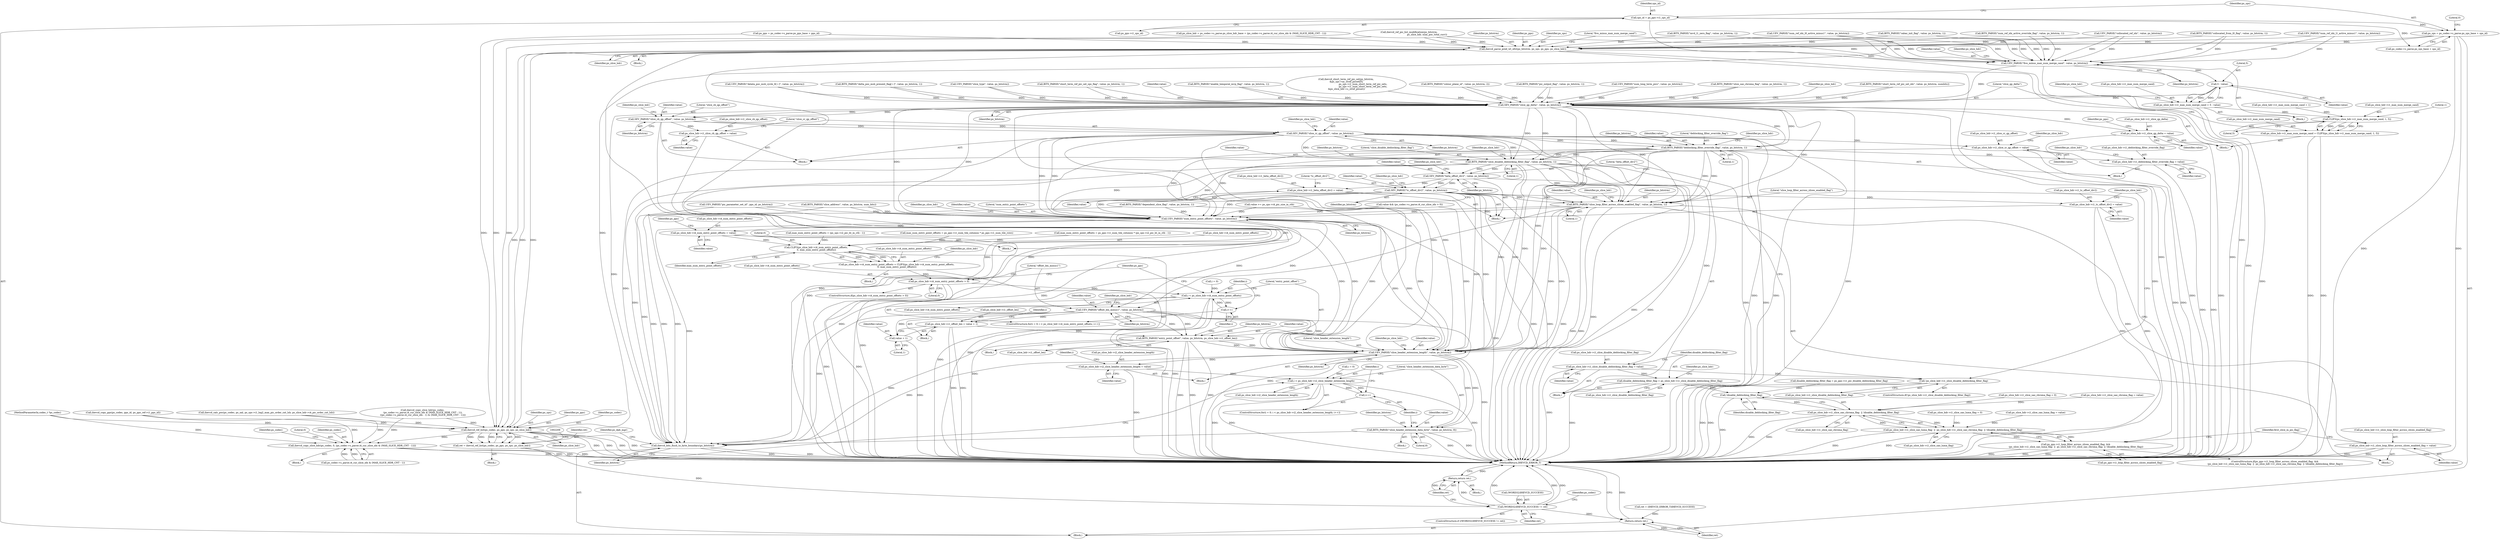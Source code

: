digraph "0_Android_913d9e8d93d6b81bb8eac3fc2c1426651f5b259d@integer" {
"1000275" [label="(Call,ps_sps = ps_codec->s_parse.ps_sps_base + sps_id)"];
"1000270" [label="(Call,sps_id = ps_pps->i1_sps_id)"];
"1001429" [label="(Call,ihevcd_parse_pred_wt_ofst(ps_bitstrm, ps_sps, ps_pps, ps_slice_hdr))"];
"1001434" [label="(Call,UEV_PARSE(\"five_minus_max_num_merge_cand\", value, ps_bitstrm))"];
"1001442" [label="(Call,5 - value)"];
"1001438" [label="(Call,ps_slice_hdr->i1_max_num_merge_cand = 5 - value)"];
"1001449" [label="(Call,CLIP3(ps_slice_hdr->i1_max_num_merge_cand, 1, 5))"];
"1001445" [label="(Call,ps_slice_hdr->i1_max_num_merge_cand = CLIP3(ps_slice_hdr->i1_max_num_merge_cand, 1, 5))"];
"1001455" [label="(Call,SEV_PARSE(\"slice_qp_delta\", value, ps_bitstrm))"];
"1001459" [label="(Call,ps_slice_hdr->i1_slice_qp_delta = value)"];
"1001469" [label="(Call,SEV_PARSE(\"slice_cb_qp_offset\", value, ps_bitstrm))"];
"1001473" [label="(Call,ps_slice_hdr->i1_slice_cb_qp_offset = value)"];
"1001478" [label="(Call,SEV_PARSE(\"slice_cr_qp_offset\", value, ps_bitstrm))"];
"1001482" [label="(Call,ps_slice_hdr->i1_slice_cr_qp_offset = value)"];
"1001528" [label="(Call,BITS_PARSE(\"deblocking_filter_override_flag\", value, ps_bitstrm, 1))"];
"1001533" [label="(Call,ps_slice_hdr->i1_deblocking_filter_override_flag = value)"];
"1001543" [label="(Call,BITS_PARSE(\"slice_disable_deblocking_filter_flag\", value, ps_bitstrm, 1))"];
"1001548" [label="(Call,ps_slice_hdr->i1_slice_disable_deblocking_filter_flag = value)"];
"1001553" [label="(Call,disable_deblocking_filter_flag = ps_slice_hdr->i1_slice_disable_deblocking_filter_flag)"];
"1001602" [label="(Call,!disable_deblocking_filter_flag)"];
"1001598" [label="(Call,ps_slice_hdr->i1_slice_sao_chroma_flag  || !disable_deblocking_filter_flag)"];
"1001594" [label="(Call,ps_slice_hdr->i1_slice_sao_luma_flag  ||  ps_slice_hdr->i1_slice_sao_chroma_flag  || !disable_deblocking_filter_flag)"];
"1001590" [label="(Call,ps_pps->i1_loop_filter_across_slices_enabled_flag  &&\n (ps_slice_hdr->i1_slice_sao_luma_flag  ||  ps_slice_hdr->i1_slice_sao_chroma_flag  || !disable_deblocking_filter_flag))"];
"1001559" [label="(Call,!ps_slice_hdr->i1_slice_disable_deblocking_filter_flag)"];
"1001564" [label="(Call,SEV_PARSE(\"beta_offset_div2\", value, ps_bitstrm))"];
"1001568" [label="(Call,ps_slice_hdr->i1_beta_offset_div2 = value)"];
"1001573" [label="(Call,SEV_PARSE(\"tc_offset_div2\", value, ps_bitstrm))"];
"1001577" [label="(Call,ps_slice_hdr->i1_tc_offset_div2 = value)"];
"1001605" [label="(Call,BITS_PARSE(\"slice_loop_filter_across_slices_enabled_flag\", value, ps_bitstrm, 1))"];
"1001610" [label="(Call,ps_slice_hdr->i1_slice_loop_filter_across_slices_enabled_flag = value)"];
"1001884" [label="(Call,UEV_PARSE(\"num_entry_point_offsets\", value, ps_bitstrm))"];
"1001888" [label="(Call,ps_slice_hdr->i4_num_entry_point_offsets = value)"];
"1001943" [label="(Call,CLIP3(ps_slice_hdr->i4_num_entry_point_offsets,\n 0, max_num_entry_point_offsets))"];
"1001939" [label="(Call,ps_slice_hdr->i4_num_entry_point_offsets = CLIP3(ps_slice_hdr->i4_num_entry_point_offsets,\n 0, max_num_entry_point_offsets))"];
"1001950" [label="(Call,ps_slice_hdr->i4_num_entry_point_offsets > 0)"];
"1001971" [label="(Call,i < ps_slice_hdr->i4_num_entry_point_offsets)"];
"1001976" [label="(Call,i++)"];
"1001956" [label="(Call,UEV_PARSE(\"offset_len_minus1\", value, ps_bitstrm))"];
"1001960" [label="(Call,ps_slice_hdr->i1_offset_len = value + 1)"];
"1001979" [label="(Call,BITS_PARSE(\"entry_point_offset\", value, ps_bitstrm, ps_slice_hdr->i1_offset_len))"];
"1001991" [label="(Call,UEV_PARSE(\"slice_header_extension_length\", value, ps_bitstrm))"];
"1001995" [label="(Call,ps_slice_hdr->i2_slice_header_extension_length = value)"];
"1002004" [label="(Call,i < ps_slice_hdr->i2_slice_header_extension_length)"];
"1002009" [label="(Call,i++)"];
"1002012" [label="(Call,BITS_PARSE(\"slice_header_extension_data_byte\", value, ps_bitstrm, 8))"];
"1002017" [label="(Call,ihevcd_bits_flush_to_byte_boundary(ps_bitstrm))"];
"1001964" [label="(Call,value + 1)"];
"1002201" [label="(Call,ihevcd_ref_list(ps_codec, ps_pps, ps_sps, ps_slice_hdr))"];
"1002199" [label="(Call,ret = ihevcd_ref_list(ps_codec, ps_pps, ps_sps, ps_slice_hdr))"];
"1002207" [label="(Call,(WORD32)IHEVCD_SUCCESS != ret)"];
"1002213" [label="(Return,return ret;)"];
"1002618" [label="(Return,return ret;)"];
"1002518" [label="(Call,ihevcd_copy_slice_hdr(ps_codec, 0, (ps_codec->s_parse.i4_cur_slice_idx & (MAX_SLICE_HDR_CNT - 1))))"];
"1001429" [label="(Call,ihevcd_parse_pred_wt_ofst(ps_bitstrm, ps_sps, ps_pps, ps_slice_hdr))"];
"1001471" [label="(Identifier,value)"];
"1001962" [label="(Identifier,ps_slice_hdr)"];
"1001982" [label="(Identifier,ps_bitstrm)"];
"1002213" [label="(Return,return ret;)"];
"1001323" [label="(Call,BITS_PARSE(\"cabac_init_flag\", value, ps_bitstrm, 1))"];
"1002620" [label="(MethodReturn,IHEVCD_ERROR_T)"];
"1001449" [label="(Call,CLIP3(ps_slice_hdr->i1_max_num_merge_cand, 1, 5))"];
"1002010" [label="(Identifier,i)"];
"1001604" [label="(Block,)"];
"1001565" [label="(Literal,\"beta_offset_div2\")"];
"1001455" [label="(Call,SEV_PARSE(\"slice_qp_delta\", value, ps_bitstrm))"];
"1001584" [label="(Identifier,ps_slice_hdr)"];
"1001564" [label="(Call,SEV_PARSE(\"beta_offset_div2\", value, ps_bitstrm))"];
"1001598" [label="(Call,ps_slice_hdr->i1_slice_sao_chroma_flag  || !disable_deblocking_filter_flag)"];
"1001948" [label="(Identifier,max_num_entry_point_offsets)"];
"1001966" [label="(Literal,1)"];
"1001484" [label="(Identifier,ps_slice_hdr)"];
"1002014" [label="(Identifier,value)"];
"1001185" [label="(Call,UEV_PARSE(\"num_ref_idx_l0_active_minus1\", value, ps_bitstrm))"];
"1002520" [label="(Literal,0)"];
"1000288" [label="(Literal,0)"];
"1001961" [label="(Call,ps_slice_hdr->i1_offset_len)"];
"1001558" [label="(ControlStructure,if(!ps_slice_hdr->i1_slice_disable_deblocking_filter_flag))"];
"1001969" [label="(Identifier,i)"];
"1002618" [label="(Return,return ret;)"];
"1001978" [label="(Block,)"];
"1002518" [label="(Call,ihevcd_copy_slice_hdr(ps_codec, 0, (ps_codec->s_parse.i4_cur_slice_idx & (MAX_SLICE_HDR_CNT - 1))))"];
"1001960" [label="(Call,ps_slice_hdr->i1_offset_len = value + 1)"];
"1001892" [label="(Identifier,value)"];
"1001576" [label="(Identifier,ps_bitstrm)"];
"1001550" [label="(Identifier,ps_slice_hdr)"];
"1001886" [label="(Identifier,value)"];
"1000555" [label="(Block,)"];
"1001944" [label="(Call,ps_slice_hdr->i4_num_entry_point_offsets)"];
"1001432" [label="(Identifier,ps_pps)"];
"1001170" [label="(Call,BITS_PARSE(\"num_ref_idx_active_override_flag\", value, ps_bitstrm, 1))"];
"1001603" [label="(Identifier,disable_deblocking_filter_flag)"];
"1001964" [label="(Call,value + 1)"];
"1001534" [label="(Call,ps_slice_hdr->i1_deblocking_filter_override_flag)"];
"1002509" [label="(Block,)"];
"1001972" [label="(Identifier,i)"];
"1001883" [label="(Block,)"];
"1002519" [label="(Identifier,ps_codec)"];
"1002009" [label="(Call,i++)"];
"1001082" [label="(Call,BITS_PARSE(\"enable_temporal_mvp_flag\", value, ps_bitstrm, 1))"];
"1001955" [label="(Block,)"];
"1001568" [label="(Call,ps_slice_hdr->i1_beta_offset_div2 = value)"];
"1001097" [label="(Call,ps_slice_hdr->i1_slice_sao_chroma_flag = 0)"];
"1001437" [label="(Identifier,ps_bitstrm)"];
"1001573" [label="(Call,SEV_PARSE(\"tc_offset_div2\", value, ps_bitstrm))"];
"1001276" [label="(Call,ihevcd_ref_pic_list_modification(ps_bitstrm,\n                                                 ps_slice_hdr, num_poc_total_curr))"];
"1001443" [label="(Literal,5)"];
"1001169" [label="(Block,)"];
"1001602" [label="(Call,!disable_deblocking_filter_flag)"];
"1000271" [label="(Identifier,sps_id)"];
"1000134" [label="(Call,ret = (IHEVCD_ERROR_T)IHEVCD_SUCCESS)"];
"1001559" [label="(Call,!ps_slice_hdr->i1_slice_disable_deblocking_filter_flag)"];
"1001995" [label="(Call,ps_slice_hdr->i2_slice_header_extension_length = value)"];
"1002207" [label="(Call,(WORD32)IHEVCD_SUCCESS != ret)"];
"1001456" [label="(Literal,\"slice_qp_delta\")"];
"1001552" [label="(Identifier,value)"];
"1001555" [label="(Call,ps_slice_hdr->i1_slice_disable_deblocking_filter_flag)"];
"1001560" [label="(Call,ps_slice_hdr->i1_slice_disable_deblocking_filter_flag)"];
"1001545" [label="(Identifier,value)"];
"1001958" [label="(Identifier,value)"];
"1001470" [label="(Literal,\"slice_cb_qp_offset\")"];
"1001387" [label="(Call,UEV_PARSE(\"collocated_ref_idx\", value, ps_bitstrm))"];
"1001355" [label="(Call,BITS_PARSE(\"collocated_from_l0_flag\", value, ps_bitstrm, 1))"];
"1001528" [label="(Call,BITS_PARSE(\"deblocking_filter_override_flag\", value, ps_bitstrm, 1))"];
"1001473" [label="(Call,ps_slice_hdr->i1_slice_cb_qp_offset = value)"];
"1000277" [label="(Call,ps_codec->s_parse.ps_sps_base + sps_id)"];
"1001581" [label="(Identifier,value)"];
"1001466" [label="(Identifier,ps_pps)"];
"1001947" [label="(Literal,0)"];
"1002205" [label="(Identifier,ps_slice_hdr)"];
"1002011" [label="(Block,)"];
"1001540" [label="(Identifier,ps_slice_hdr)"];
"1002203" [label="(Identifier,ps_pps)"];
"1002016" [label="(Literal,8)"];
"1001527" [label="(Block,)"];
"1001442" [label="(Call,5 - value)"];
"1001594" [label="(Call,ps_slice_hdr->i1_slice_sao_luma_flag  ||  ps_slice_hdr->i1_slice_sao_chroma_flag  || !disable_deblocking_filter_flag)"];
"1002013" [label="(Literal,\"slice_header_extension_data_byte\")"];
"1001533" [label="(Call,ps_slice_hdr->i1_deblocking_filter_override_flag = value)"];
"1002217" [label="(Identifier,ps_codec)"];
"1001959" [label="(Identifier,ps_bitstrm)"];
"1001572" [label="(Identifier,value)"];
"1001981" [label="(Identifier,value)"];
"1002018" [label="(Identifier,ps_bitstrm)"];
"1001446" [label="(Call,ps_slice_hdr->i1_max_num_merge_cand)"];
"1001434" [label="(Call,UEV_PARSE(\"five_minus_max_num_merge_cand\", value, ps_bitstrm))"];
"1001454" [label="(Literal,5)"];
"1001543" [label="(Call,BITS_PARSE(\"slice_disable_deblocking_filter_flag\", value, ps_bitstrm, 1))"];
"1000275" [label="(Call,ps_sps = ps_codec->s_parse.ps_sps_base + sps_id)"];
"1001957" [label="(Literal,\"offset_len_minus1\")"];
"1001967" [label="(ControlStructure,for(i = 0; i < ps_slice_hdr->i4_num_entry_point_offsets; i++))"];
"1001606" [label="(Literal,\"slice_loop_filter_across_slices_enabled_flag\")"];
"1001994" [label="(Identifier,ps_bitstrm)"];
"1002022" [label="(Identifier,ps_dpb_mgr)"];
"1002214" [label="(Identifier,ret)"];
"1001566" [label="(Identifier,value)"];
"1001608" [label="(Identifier,ps_bitstrm)"];
"1001472" [label="(Identifier,ps_bitstrm)"];
"1001458" [label="(Identifier,ps_bitstrm)"];
"1001433" [label="(Identifier,ps_slice_hdr)"];
"1001203" [label="(Call,UEV_PARSE(\"num_ref_idx_l1_active_minus1\", value, ps_bitstrm))"];
"1001553" [label="(Call,disable_deblocking_filter_flag = ps_slice_hdr->i1_slice_disable_deblocking_filter_flag)"];
"1001949" [label="(ControlStructure,if(ps_slice_hdr->i4_num_entry_point_offsets > 0))"];
"1001478" [label="(Call,SEV_PARSE(\"slice_cr_qp_offset\", value, ps_bitstrm))"];
"1002002" [label="(Identifier,i)"];
"1001463" [label="(Identifier,value)"];
"1002199" [label="(Call,ret = ihevcd_ref_list(ps_codec, ps_pps, ps_sps, ps_slice_hdr))"];
"1001609" [label="(Literal,1)"];
"1001430" [label="(Identifier,ps_bitstrm)"];
"1000998" [label="(Call,UEV_PARSE(\"delata_poc_msb_cycle_lt[ i ]\", value, ps_bitstrm))"];
"1002005" [label="(Identifier,i)"];
"1002521" [label="(Call,ps_codec->s_parse.i4_cur_slice_idx & (MAX_SLICE_HDR_CNT - 1))"];
"1000222" [label="(Call,ps_pps = ps_codec->s_parse.ps_pps_base + pps_id)"];
"1001983" [label="(Call,ps_slice_hdr->i1_offset_len)"];
"1001447" [label="(Identifier,ps_slice_hdr)"];
"1002001" [label="(Call,i = 0)"];
"1002212" [label="(Block,)"];
"1001885" [label="(Literal,\"num_entry_point_offsets\")"];
"1001932" [label="(Call,max_num_entry_point_offsets = (ps_sps->i2_pic_ht_in_ctb - 1))"];
"1001303" [label="(Call,BITS_PARSE(\"mvd_l1_zero_flag\", value, ps_bitstrm, 1))"];
"1001980" [label="(Literal,\"entry_point_offset\")"];
"1001992" [label="(Literal,\"slice_header_extension_length\")"];
"1001887" [label="(Identifier,ps_bitstrm)"];
"1001546" [label="(Identifier,ps_bitstrm)"];
"1000972" [label="(Call,BITS_PARSE(\"delta_poc_msb_present_flag[ i ]\", value, ps_bitstrm, 1))"];
"1001574" [label="(Literal,\"tc_offset_div2\")"];
"1001614" [label="(Identifier,value)"];
"1001431" [label="(Identifier,ps_sps)"];
"1000593" [label="(Call,UEV_PARSE(\"slice_type\", value, ps_bitstrm))"];
"1001483" [label="(Call,ps_slice_hdr->i1_slice_cr_qp_offset)"];
"1002017" [label="(Call,ihevcd_bits_flush_to_byte_boundary(ps_bitstrm))"];
"1001489" [label="(Identifier,ps_slice_hdr)"];
"1001529" [label="(Literal,\"deblocking_filter_override_flag\")"];
"1001567" [label="(Identifier,ps_bitstrm)"];
"1001482" [label="(Call,ps_slice_hdr->i1_slice_cr_qp_offset = value)"];
"1001976" [label="(Call,i++)"];
"1000132" [label="(Block,)"];
"1001127" [label="(Call,ps_slice_hdr->i1_max_num_merge_cand = 1)"];
"1001996" [label="(Call,ps_slice_hdr->i2_slice_header_extension_length)"];
"1001479" [label="(Literal,\"slice_cr_qp_offset\")"];
"1002202" [label="(Identifier,ps_codec)"];
"1000695" [label="(Call,BITS_PARSE(\"short_term_ref_pic_set_sps_flag\", value, ps_bitstrm, 1))"];
"1001548" [label="(Call,ps_slice_hdr->i1_slice_disable_deblocking_filter_flag = value)"];
"1001575" [label="(Identifier,value)"];
"1002208" [label="(Call,(WORD32)IHEVCD_SUCCESS)"];
"1001940" [label="(Call,ps_slice_hdr->i4_num_entry_point_offsets)"];
"1001513" [label="(Call,disable_deblocking_filter_flag = ps_pps->i1_pic_disable_deblocking_filter_flag)"];
"1000130" [label="(MethodParameterIn,codec_t *ps_codec)"];
"1000529" [label="(Call,BITS_PARSE(\"slice_address\", value, ps_bitstrm, num_bits))"];
"1001481" [label="(Identifier,ps_bitstrm)"];
"1001977" [label="(Identifier,i)"];
"1002000" [label="(ControlStructure,for(i = 0; i < ps_slice_hdr->i2_slice_header_extension_length; i++))"];
"1000439" [label="(Call,ihevcd_copy_slice_hdr(ps_codec,\n (ps_codec->s_parse.i4_cur_slice_idx & (MAX_SLICE_HDR_CNT - 1)),\n ((ps_codec->s_parse.i4_cur_slice_idx - 1) & (MAX_SLICE_HDR_CNT - 1))))"];
"1001457" [label="(Identifier,value)"];
"1001951" [label="(Call,ps_slice_hdr->i4_num_entry_point_offsets)"];
"1002004" [label="(Call,i < ps_slice_hdr->i2_slice_header_extension_length)"];
"1001549" [label="(Call,ps_slice_hdr->i1_slice_disable_deblocking_filter_flag)"];
"1001477" [label="(Identifier,value)"];
"1001988" [label="(Identifier,ps_pps)"];
"1000264" [label="(Call,ihevcd_copy_pps(ps_codec, pps_id, ps_pps_ref->i1_pps_id))"];
"1001535" [label="(Identifier,ps_slice_hdr)"];
"1000270" [label="(Call,sps_id = ps_pps->i1_sps_id)"];
"1001460" [label="(Call,ps_slice_hdr->i1_slice_qp_delta)"];
"1001898" [label="(Identifier,ps_pps)"];
"1000276" [label="(Identifier,ps_sps)"];
"1002200" [label="(Identifier,ret)"];
"1001954" [label="(Literal,0)"];
"1001439" [label="(Call,ps_slice_hdr->i1_max_num_merge_cand)"];
"1001092" [label="(Call,ps_slice_hdr->i1_slice_sao_luma_flag = 0)"];
"1001450" [label="(Call,ps_slice_hdr->i1_max_num_merge_cand)"];
"1001438" [label="(Call,ps_slice_hdr->i1_max_num_merge_cand = 5 - value)"];
"1000272" [label="(Call,ps_pps->i1_sps_id)"];
"1000779" [label="(Call,ihevcd_short_term_ref_pic_set(ps_bitstrm,\n &ps_sps->as_stref_picset[0],\n                                              ps_sps->i1_num_short_term_ref_pic_sets,\n                                              ps_sps->i1_num_short_term_ref_pic_sets,\n &ps_slice_hdr->s_stref_picset))"];
"1001893" [label="(Block,)"];
"1001997" [label="(Identifier,ps_slice_hdr)"];
"1001531" [label="(Identifier,ps_bitstrm)"];
"1001532" [label="(Literal,1)"];
"1001542" [label="(Block,)"];
"1001459" [label="(Call,ps_slice_hdr->i1_slice_qp_delta = value)"];
"1001537" [label="(Identifier,value)"];
"1002006" [label="(Call,ps_slice_hdr->i2_slice_header_extension_length)"];
"1001605" [label="(Call,BITS_PARSE(\"slice_loop_filter_across_slices_enabled_flag\", value, ps_bitstrm, 1))"];
"1001453" [label="(Literal,1)"];
"1000210" [label="(Call,UEV_PARSE(\"pic_parameter_set_id\", pps_id, ps_bitstrm))"];
"1001436" [label="(Identifier,value)"];
"1001659" [label="(Call,ihevcd_calc_poc(ps_codec, ps_nal, ps_sps->i1_log2_max_pic_order_cnt_lsb, ps_slice_hdr->i4_pic_order_cnt_lsb))"];
"1001428" [label="(Block,)"];
"1000660" [label="(Call,BITS_PARSE(\"colour_plane_id\", value, ps_bitstrm, 2))"];
"1001530" [label="(Identifier,value)"];
"1001993" [label="(Identifier,value)"];
"1001469" [label="(Call,SEV_PARSE(\"slice_cb_qp_offset\", value, ps_bitstrm))"];
"1002532" [label="(Identifier,ps_codec)"];
"1001480" [label="(Identifier,value)"];
"1001618" [label="(Identifier,first_slice_in_pic_flag)"];
"1000423" [label="(Call,BITS_PARSE(\"dependent_slice_flag\", value, ps_bitstrm, 1))"];
"1001474" [label="(Call,ps_slice_hdr->i1_slice_cb_qp_offset)"];
"1001570" [label="(Identifier,ps_slice_hdr)"];
"1000429" [label="(Call,value && (ps_codec->s_parse.i4_cur_slice_idx > 0))"];
"1001999" [label="(Identifier,value)"];
"1001991" [label="(Call,UEV_PARSE(\"slice_header_extension_length\", value, ps_bitstrm))"];
"1001468" [label="(Block,)"];
"1001956" [label="(Call,UEV_PARSE(\"offset_len_minus1\", value, ps_bitstrm))"];
"1001921" [label="(Call,max_num_entry_point_offsets = ps_pps->i1_num_tile_columns * ps_pps->i1_num_tile_rows)"];
"1002206" [label="(ControlStructure,if ((WORD32)IHEVCD_SUCCESS != ret))"];
"1001475" [label="(Identifier,ps_slice_hdr)"];
"1001607" [label="(Identifier,value)"];
"1001943" [label="(Call,CLIP3(ps_slice_hdr->i4_num_entry_point_offsets,\n 0, max_num_entry_point_offsets))"];
"1002619" [label="(Identifier,ret)"];
"1001569" [label="(Call,ps_slice_hdr->i1_beta_offset_div2)"];
"1001968" [label="(Call,i = 0)"];
"1001890" [label="(Identifier,ps_slice_hdr)"];
"1000638" [label="(Call,BITS_PARSE(\"pic_output_flag\", value, ps_bitstrm, 1))"];
"1002012" [label="(Call,BITS_PARSE(\"slice_header_extension_data_byte\", value, ps_bitstrm, 8))"];
"1001440" [label="(Identifier,ps_slice_hdr)"];
"1001112" [label="(Call,ps_slice_hdr->i1_slice_sao_luma_flag = value)"];
"1000858" [label="(Call,UEV_PARSE(\"num_long_term_pics\", value, ps_bitstrm))"];
"1001971" [label="(Call,i < ps_slice_hdr->i4_num_entry_point_offsets)"];
"1002204" [label="(Identifier,ps_sps)"];
"1001990" [label="(Block,)"];
"1001904" [label="(Call,max_num_entry_point_offsets = ps_pps->i1_num_tile_columns * (ps_sps->i2_pic_ht_in_ctb - 1))"];
"1001610" [label="(Call,ps_slice_hdr->i1_slice_loop_filter_across_slices_enabled_flag = value)"];
"1001611" [label="(Call,ps_slice_hdr->i1_slice_loop_filter_across_slices_enabled_flag)"];
"1001950" [label="(Call,ps_slice_hdr->i4_num_entry_point_offsets > 0)"];
"1001435" [label="(Literal,\"five_minus_max_num_merge_cand\")"];
"1001117" [label="(Call,BITS_PARSE(\"slice_sao_chroma_flag\", value, ps_bitstrm, 1))"];
"1001563" [label="(Block,)"];
"1002198" [label="(Block,)"];
"1001544" [label="(Literal,\"slice_disable_deblocking_filter_flag\")"];
"1001554" [label="(Identifier,disable_deblocking_filter_flag)"];
"1001589" [label="(ControlStructure,if(ps_pps->i1_loop_filter_across_slices_enabled_flag  &&\n (ps_slice_hdr->i1_slice_sao_luma_flag  ||  ps_slice_hdr->i1_slice_sao_chroma_flag  || !disable_deblocking_filter_flag)))"];
"1001599" [label="(Call,ps_slice_hdr->i1_slice_sao_chroma_flag)"];
"1001461" [label="(Identifier,ps_slice_hdr)"];
"1001122" [label="(Call,ps_slice_hdr->i1_slice_sao_chroma_flag = value)"];
"1001591" [label="(Call,ps_pps->i1_loop_filter_across_slices_enabled_flag)"];
"1001888" [label="(Call,ps_slice_hdr->i4_num_entry_point_offsets = value)"];
"1001965" [label="(Identifier,value)"];
"1002211" [label="(Identifier,ret)"];
"1001590" [label="(Call,ps_pps->i1_loop_filter_across_slices_enabled_flag  &&\n (ps_slice_hdr->i1_slice_sao_luma_flag  ||  ps_slice_hdr->i1_slice_sao_chroma_flag  || !disable_deblocking_filter_flag))"];
"1001973" [label="(Call,ps_slice_hdr->i4_num_entry_point_offsets)"];
"1000398" [label="(Call,ps_slice_hdr = ps_codec->s_parse.ps_slice_hdr_base + (ps_codec->s_parse.i4_cur_slice_idx & (MAX_SLICE_HDR_CNT - 1)))"];
"1001595" [label="(Call,ps_slice_hdr->i1_slice_sao_luma_flag)"];
"1000735" [label="(Call,BITS_PARSE(\"short_term_ref_pic_set_idx\", value, ps_bitstrm, numbits))"];
"1001578" [label="(Call,ps_slice_hdr->i1_tc_offset_div2)"];
"1001889" [label="(Call,ps_slice_hdr->i4_num_entry_point_offsets)"];
"1001939" [label="(Call,ps_slice_hdr->i4_num_entry_point_offsets = CLIP3(ps_slice_hdr->i4_num_entry_point_offsets,\n 0, max_num_entry_point_offsets))"];
"1001612" [label="(Identifier,ps_slice_hdr)"];
"1001884" [label="(Call,UEV_PARSE(\"num_entry_point_offsets\", value, ps_bitstrm))"];
"1002015" [label="(Identifier,ps_bitstrm)"];
"1001444" [label="(Identifier,value)"];
"1000538" [label="(Call,value >= ps_sps->i4_pic_size_in_ctb)"];
"1001445" [label="(Call,ps_slice_hdr->i1_max_num_merge_cand = CLIP3(ps_slice_hdr->i1_max_num_merge_cand, 1, 5))"];
"1001561" [label="(Identifier,ps_slice_hdr)"];
"1001547" [label="(Literal,1)"];
"1002201" [label="(Call,ihevcd_ref_list(ps_codec, ps_pps, ps_sps, ps_slice_hdr))"];
"1001952" [label="(Identifier,ps_slice_hdr)"];
"1001979" [label="(Call,BITS_PARSE(\"entry_point_offset\", value, ps_bitstrm, ps_slice_hdr->i1_offset_len))"];
"1001486" [label="(Identifier,value)"];
"1001579" [label="(Identifier,ps_slice_hdr)"];
"1001577" [label="(Call,ps_slice_hdr->i1_tc_offset_div2 = value)"];
"1000275" -> "1000132"  [label="AST: "];
"1000275" -> "1000277"  [label="CFG: "];
"1000276" -> "1000275"  [label="AST: "];
"1000277" -> "1000275"  [label="AST: "];
"1000288" -> "1000275"  [label="CFG: "];
"1000275" -> "1002620"  [label="DDG: "];
"1000275" -> "1002620"  [label="DDG: "];
"1000270" -> "1000275"  [label="DDG: "];
"1000275" -> "1001429"  [label="DDG: "];
"1000275" -> "1002201"  [label="DDG: "];
"1000270" -> "1000132"  [label="AST: "];
"1000270" -> "1000272"  [label="CFG: "];
"1000271" -> "1000270"  [label="AST: "];
"1000272" -> "1000270"  [label="AST: "];
"1000276" -> "1000270"  [label="CFG: "];
"1000270" -> "1002620"  [label="DDG: "];
"1000270" -> "1000277"  [label="DDG: "];
"1001429" -> "1001428"  [label="AST: "];
"1001429" -> "1001433"  [label="CFG: "];
"1001430" -> "1001429"  [label="AST: "];
"1001431" -> "1001429"  [label="AST: "];
"1001432" -> "1001429"  [label="AST: "];
"1001433" -> "1001429"  [label="AST: "];
"1001435" -> "1001429"  [label="CFG: "];
"1001429" -> "1002620"  [label="DDG: "];
"1001429" -> "1002620"  [label="DDG: "];
"1001429" -> "1002620"  [label="DDG: "];
"1001429" -> "1002620"  [label="DDG: "];
"1001185" -> "1001429"  [label="DDG: "];
"1001276" -> "1001429"  [label="DDG: "];
"1001276" -> "1001429"  [label="DDG: "];
"1001323" -> "1001429"  [label="DDG: "];
"1001170" -> "1001429"  [label="DDG: "];
"1001203" -> "1001429"  [label="DDG: "];
"1001355" -> "1001429"  [label="DDG: "];
"1001303" -> "1001429"  [label="DDG: "];
"1001387" -> "1001429"  [label="DDG: "];
"1000222" -> "1001429"  [label="DDG: "];
"1000398" -> "1001429"  [label="DDG: "];
"1001429" -> "1001434"  [label="DDG: "];
"1001429" -> "1002201"  [label="DDG: "];
"1001429" -> "1002201"  [label="DDG: "];
"1001429" -> "1002201"  [label="DDG: "];
"1001434" -> "1001169"  [label="AST: "];
"1001434" -> "1001437"  [label="CFG: "];
"1001435" -> "1001434"  [label="AST: "];
"1001436" -> "1001434"  [label="AST: "];
"1001437" -> "1001434"  [label="AST: "];
"1001440" -> "1001434"  [label="CFG: "];
"1001434" -> "1002620"  [label="DDG: "];
"1001170" -> "1001434"  [label="DDG: "];
"1001170" -> "1001434"  [label="DDG: "];
"1001303" -> "1001434"  [label="DDG: "];
"1001303" -> "1001434"  [label="DDG: "];
"1001323" -> "1001434"  [label="DDG: "];
"1001323" -> "1001434"  [label="DDG: "];
"1001355" -> "1001434"  [label="DDG: "];
"1001355" -> "1001434"  [label="DDG: "];
"1001203" -> "1001434"  [label="DDG: "];
"1001203" -> "1001434"  [label="DDG: "];
"1001387" -> "1001434"  [label="DDG: "];
"1001387" -> "1001434"  [label="DDG: "];
"1001185" -> "1001434"  [label="DDG: "];
"1001185" -> "1001434"  [label="DDG: "];
"1001276" -> "1001434"  [label="DDG: "];
"1001434" -> "1001442"  [label="DDG: "];
"1001434" -> "1001455"  [label="DDG: "];
"1001442" -> "1001438"  [label="AST: "];
"1001442" -> "1001444"  [label="CFG: "];
"1001443" -> "1001442"  [label="AST: "];
"1001444" -> "1001442"  [label="AST: "];
"1001438" -> "1001442"  [label="CFG: "];
"1001442" -> "1001438"  [label="DDG: "];
"1001442" -> "1001438"  [label="DDG: "];
"1001442" -> "1001455"  [label="DDG: "];
"1001438" -> "1001169"  [label="AST: "];
"1001439" -> "1001438"  [label="AST: "];
"1001447" -> "1001438"  [label="CFG: "];
"1001438" -> "1002620"  [label="DDG: "];
"1001438" -> "1001449"  [label="DDG: "];
"1001449" -> "1001445"  [label="AST: "];
"1001449" -> "1001454"  [label="CFG: "];
"1001450" -> "1001449"  [label="AST: "];
"1001453" -> "1001449"  [label="AST: "];
"1001454" -> "1001449"  [label="AST: "];
"1001445" -> "1001449"  [label="CFG: "];
"1001449" -> "1001445"  [label="DDG: "];
"1001449" -> "1001445"  [label="DDG: "];
"1001449" -> "1001445"  [label="DDG: "];
"1001127" -> "1001449"  [label="DDG: "];
"1001445" -> "1000555"  [label="AST: "];
"1001446" -> "1001445"  [label="AST: "];
"1001456" -> "1001445"  [label="CFG: "];
"1001445" -> "1002620"  [label="DDG: "];
"1001445" -> "1002620"  [label="DDG: "];
"1001455" -> "1000555"  [label="AST: "];
"1001455" -> "1001458"  [label="CFG: "];
"1001456" -> "1001455"  [label="AST: "];
"1001457" -> "1001455"  [label="AST: "];
"1001458" -> "1001455"  [label="AST: "];
"1001461" -> "1001455"  [label="CFG: "];
"1001455" -> "1002620"  [label="DDG: "];
"1001455" -> "1002620"  [label="DDG: "];
"1000858" -> "1001455"  [label="DDG: "];
"1000858" -> "1001455"  [label="DDG: "];
"1000638" -> "1001455"  [label="DDG: "];
"1000638" -> "1001455"  [label="DDG: "];
"1001082" -> "1001455"  [label="DDG: "];
"1001082" -> "1001455"  [label="DDG: "];
"1001117" -> "1001455"  [label="DDG: "];
"1001117" -> "1001455"  [label="DDG: "];
"1000972" -> "1001455"  [label="DDG: "];
"1000972" -> "1001455"  [label="DDG: "];
"1000660" -> "1001455"  [label="DDG: "];
"1000660" -> "1001455"  [label="DDG: "];
"1000695" -> "1001455"  [label="DDG: "];
"1000695" -> "1001455"  [label="DDG: "];
"1000593" -> "1001455"  [label="DDG: "];
"1000593" -> "1001455"  [label="DDG: "];
"1000998" -> "1001455"  [label="DDG: "];
"1000998" -> "1001455"  [label="DDG: "];
"1000735" -> "1001455"  [label="DDG: "];
"1000735" -> "1001455"  [label="DDG: "];
"1000779" -> "1001455"  [label="DDG: "];
"1001455" -> "1001459"  [label="DDG: "];
"1001455" -> "1001469"  [label="DDG: "];
"1001455" -> "1001469"  [label="DDG: "];
"1001455" -> "1001528"  [label="DDG: "];
"1001455" -> "1001528"  [label="DDG: "];
"1001455" -> "1001543"  [label="DDG: "];
"1001455" -> "1001543"  [label="DDG: "];
"1001455" -> "1001605"  [label="DDG: "];
"1001455" -> "1001605"  [label="DDG: "];
"1001455" -> "1001884"  [label="DDG: "];
"1001455" -> "1001884"  [label="DDG: "];
"1001455" -> "1001991"  [label="DDG: "];
"1001455" -> "1001991"  [label="DDG: "];
"1001455" -> "1002017"  [label="DDG: "];
"1001459" -> "1000555"  [label="AST: "];
"1001459" -> "1001463"  [label="CFG: "];
"1001460" -> "1001459"  [label="AST: "];
"1001463" -> "1001459"  [label="AST: "];
"1001466" -> "1001459"  [label="CFG: "];
"1001459" -> "1002620"  [label="DDG: "];
"1001459" -> "1002620"  [label="DDG: "];
"1001469" -> "1001468"  [label="AST: "];
"1001469" -> "1001472"  [label="CFG: "];
"1001470" -> "1001469"  [label="AST: "];
"1001471" -> "1001469"  [label="AST: "];
"1001472" -> "1001469"  [label="AST: "];
"1001475" -> "1001469"  [label="CFG: "];
"1001469" -> "1002620"  [label="DDG: "];
"1001469" -> "1001473"  [label="DDG: "];
"1001469" -> "1001478"  [label="DDG: "];
"1001469" -> "1001478"  [label="DDG: "];
"1001473" -> "1001468"  [label="AST: "];
"1001473" -> "1001477"  [label="CFG: "];
"1001474" -> "1001473"  [label="AST: "];
"1001477" -> "1001473"  [label="AST: "];
"1001479" -> "1001473"  [label="CFG: "];
"1001473" -> "1002620"  [label="DDG: "];
"1001478" -> "1001468"  [label="AST: "];
"1001478" -> "1001481"  [label="CFG: "];
"1001479" -> "1001478"  [label="AST: "];
"1001480" -> "1001478"  [label="AST: "];
"1001481" -> "1001478"  [label="AST: "];
"1001484" -> "1001478"  [label="CFG: "];
"1001478" -> "1002620"  [label="DDG: "];
"1001478" -> "1002620"  [label="DDG: "];
"1001478" -> "1001482"  [label="DDG: "];
"1001478" -> "1001528"  [label="DDG: "];
"1001478" -> "1001528"  [label="DDG: "];
"1001478" -> "1001543"  [label="DDG: "];
"1001478" -> "1001543"  [label="DDG: "];
"1001478" -> "1001605"  [label="DDG: "];
"1001478" -> "1001605"  [label="DDG: "];
"1001478" -> "1001884"  [label="DDG: "];
"1001478" -> "1001884"  [label="DDG: "];
"1001478" -> "1001991"  [label="DDG: "];
"1001478" -> "1001991"  [label="DDG: "];
"1001478" -> "1002017"  [label="DDG: "];
"1001482" -> "1001468"  [label="AST: "];
"1001482" -> "1001486"  [label="CFG: "];
"1001483" -> "1001482"  [label="AST: "];
"1001486" -> "1001482"  [label="AST: "];
"1001489" -> "1001482"  [label="CFG: "];
"1001482" -> "1002620"  [label="DDG: "];
"1001482" -> "1002620"  [label="DDG: "];
"1001528" -> "1001527"  [label="AST: "];
"1001528" -> "1001532"  [label="CFG: "];
"1001529" -> "1001528"  [label="AST: "];
"1001530" -> "1001528"  [label="AST: "];
"1001531" -> "1001528"  [label="AST: "];
"1001532" -> "1001528"  [label="AST: "];
"1001535" -> "1001528"  [label="CFG: "];
"1001528" -> "1002620"  [label="DDG: "];
"1001528" -> "1002620"  [label="DDG: "];
"1001528" -> "1001533"  [label="DDG: "];
"1001528" -> "1001543"  [label="DDG: "];
"1001528" -> "1001543"  [label="DDG: "];
"1001528" -> "1001605"  [label="DDG: "];
"1001528" -> "1001605"  [label="DDG: "];
"1001528" -> "1001884"  [label="DDG: "];
"1001528" -> "1001884"  [label="DDG: "];
"1001528" -> "1001991"  [label="DDG: "];
"1001528" -> "1001991"  [label="DDG: "];
"1001528" -> "1002017"  [label="DDG: "];
"1001533" -> "1001527"  [label="AST: "];
"1001533" -> "1001537"  [label="CFG: "];
"1001534" -> "1001533"  [label="AST: "];
"1001537" -> "1001533"  [label="AST: "];
"1001540" -> "1001533"  [label="CFG: "];
"1001533" -> "1002620"  [label="DDG: "];
"1001533" -> "1002620"  [label="DDG: "];
"1001543" -> "1001542"  [label="AST: "];
"1001543" -> "1001547"  [label="CFG: "];
"1001544" -> "1001543"  [label="AST: "];
"1001545" -> "1001543"  [label="AST: "];
"1001546" -> "1001543"  [label="AST: "];
"1001547" -> "1001543"  [label="AST: "];
"1001550" -> "1001543"  [label="CFG: "];
"1001543" -> "1002620"  [label="DDG: "];
"1001543" -> "1002620"  [label="DDG: "];
"1001543" -> "1001548"  [label="DDG: "];
"1001543" -> "1001564"  [label="DDG: "];
"1001543" -> "1001564"  [label="DDG: "];
"1001543" -> "1001605"  [label="DDG: "];
"1001543" -> "1001605"  [label="DDG: "];
"1001543" -> "1001884"  [label="DDG: "];
"1001543" -> "1001884"  [label="DDG: "];
"1001543" -> "1001991"  [label="DDG: "];
"1001543" -> "1001991"  [label="DDG: "];
"1001543" -> "1002017"  [label="DDG: "];
"1001548" -> "1001542"  [label="AST: "];
"1001548" -> "1001552"  [label="CFG: "];
"1001549" -> "1001548"  [label="AST: "];
"1001552" -> "1001548"  [label="AST: "];
"1001554" -> "1001548"  [label="CFG: "];
"1001548" -> "1002620"  [label="DDG: "];
"1001548" -> "1001553"  [label="DDG: "];
"1001548" -> "1001559"  [label="DDG: "];
"1001553" -> "1001542"  [label="AST: "];
"1001553" -> "1001555"  [label="CFG: "];
"1001554" -> "1001553"  [label="AST: "];
"1001555" -> "1001553"  [label="AST: "];
"1001561" -> "1001553"  [label="CFG: "];
"1001553" -> "1002620"  [label="DDG: "];
"1001553" -> "1001602"  [label="DDG: "];
"1001602" -> "1001598"  [label="AST: "];
"1001602" -> "1001603"  [label="CFG: "];
"1001603" -> "1001602"  [label="AST: "];
"1001598" -> "1001602"  [label="CFG: "];
"1001602" -> "1002620"  [label="DDG: "];
"1001602" -> "1001598"  [label="DDG: "];
"1001513" -> "1001602"  [label="DDG: "];
"1001598" -> "1001594"  [label="AST: "];
"1001598" -> "1001599"  [label="CFG: "];
"1001599" -> "1001598"  [label="AST: "];
"1001594" -> "1001598"  [label="CFG: "];
"1001598" -> "1002620"  [label="DDG: "];
"1001598" -> "1002620"  [label="DDG: "];
"1001598" -> "1001594"  [label="DDG: "];
"1001598" -> "1001594"  [label="DDG: "];
"1001122" -> "1001598"  [label="DDG: "];
"1001097" -> "1001598"  [label="DDG: "];
"1001594" -> "1001590"  [label="AST: "];
"1001594" -> "1001595"  [label="CFG: "];
"1001595" -> "1001594"  [label="AST: "];
"1001590" -> "1001594"  [label="CFG: "];
"1001594" -> "1002620"  [label="DDG: "];
"1001594" -> "1002620"  [label="DDG: "];
"1001594" -> "1001590"  [label="DDG: "];
"1001594" -> "1001590"  [label="DDG: "];
"1001112" -> "1001594"  [label="DDG: "];
"1001092" -> "1001594"  [label="DDG: "];
"1001590" -> "1001589"  [label="AST: "];
"1001590" -> "1001591"  [label="CFG: "];
"1001591" -> "1001590"  [label="AST: "];
"1001606" -> "1001590"  [label="CFG: "];
"1001618" -> "1001590"  [label="CFG: "];
"1001590" -> "1002620"  [label="DDG: "];
"1001590" -> "1002620"  [label="DDG: "];
"1001590" -> "1002620"  [label="DDG: "];
"1001559" -> "1001558"  [label="AST: "];
"1001559" -> "1001560"  [label="CFG: "];
"1001560" -> "1001559"  [label="AST: "];
"1001565" -> "1001559"  [label="CFG: "];
"1001584" -> "1001559"  [label="CFG: "];
"1001559" -> "1002620"  [label="DDG: "];
"1001559" -> "1002620"  [label="DDG: "];
"1001564" -> "1001563"  [label="AST: "];
"1001564" -> "1001567"  [label="CFG: "];
"1001565" -> "1001564"  [label="AST: "];
"1001566" -> "1001564"  [label="AST: "];
"1001567" -> "1001564"  [label="AST: "];
"1001570" -> "1001564"  [label="CFG: "];
"1001564" -> "1002620"  [label="DDG: "];
"1001564" -> "1001568"  [label="DDG: "];
"1001564" -> "1001573"  [label="DDG: "];
"1001564" -> "1001573"  [label="DDG: "];
"1001568" -> "1001563"  [label="AST: "];
"1001568" -> "1001572"  [label="CFG: "];
"1001569" -> "1001568"  [label="AST: "];
"1001572" -> "1001568"  [label="AST: "];
"1001574" -> "1001568"  [label="CFG: "];
"1001568" -> "1002620"  [label="DDG: "];
"1001573" -> "1001563"  [label="AST: "];
"1001573" -> "1001576"  [label="CFG: "];
"1001574" -> "1001573"  [label="AST: "];
"1001575" -> "1001573"  [label="AST: "];
"1001576" -> "1001573"  [label="AST: "];
"1001579" -> "1001573"  [label="CFG: "];
"1001573" -> "1002620"  [label="DDG: "];
"1001573" -> "1002620"  [label="DDG: "];
"1001573" -> "1001577"  [label="DDG: "];
"1001573" -> "1001605"  [label="DDG: "];
"1001573" -> "1001605"  [label="DDG: "];
"1001573" -> "1001884"  [label="DDG: "];
"1001573" -> "1001884"  [label="DDG: "];
"1001573" -> "1001991"  [label="DDG: "];
"1001573" -> "1001991"  [label="DDG: "];
"1001573" -> "1002017"  [label="DDG: "];
"1001577" -> "1001563"  [label="AST: "];
"1001577" -> "1001581"  [label="CFG: "];
"1001578" -> "1001577"  [label="AST: "];
"1001581" -> "1001577"  [label="AST: "];
"1001584" -> "1001577"  [label="CFG: "];
"1001577" -> "1002620"  [label="DDG: "];
"1001577" -> "1002620"  [label="DDG: "];
"1001605" -> "1001604"  [label="AST: "];
"1001605" -> "1001609"  [label="CFG: "];
"1001606" -> "1001605"  [label="AST: "];
"1001607" -> "1001605"  [label="AST: "];
"1001608" -> "1001605"  [label="AST: "];
"1001609" -> "1001605"  [label="AST: "];
"1001612" -> "1001605"  [label="CFG: "];
"1001605" -> "1002620"  [label="DDG: "];
"1001605" -> "1002620"  [label="DDG: "];
"1001605" -> "1001610"  [label="DDG: "];
"1001605" -> "1001884"  [label="DDG: "];
"1001605" -> "1001884"  [label="DDG: "];
"1001605" -> "1001991"  [label="DDG: "];
"1001605" -> "1001991"  [label="DDG: "];
"1001605" -> "1002017"  [label="DDG: "];
"1001610" -> "1001604"  [label="AST: "];
"1001610" -> "1001614"  [label="CFG: "];
"1001611" -> "1001610"  [label="AST: "];
"1001614" -> "1001610"  [label="AST: "];
"1001618" -> "1001610"  [label="CFG: "];
"1001610" -> "1002620"  [label="DDG: "];
"1001610" -> "1002620"  [label="DDG: "];
"1001884" -> "1001883"  [label="AST: "];
"1001884" -> "1001887"  [label="CFG: "];
"1001885" -> "1001884"  [label="AST: "];
"1001886" -> "1001884"  [label="AST: "];
"1001887" -> "1001884"  [label="AST: "];
"1001890" -> "1001884"  [label="CFG: "];
"1001884" -> "1002620"  [label="DDG: "];
"1000538" -> "1001884"  [label="DDG: "];
"1000429" -> "1001884"  [label="DDG: "];
"1000210" -> "1001884"  [label="DDG: "];
"1000423" -> "1001884"  [label="DDG: "];
"1000529" -> "1001884"  [label="DDG: "];
"1001884" -> "1001888"  [label="DDG: "];
"1001884" -> "1001956"  [label="DDG: "];
"1001884" -> "1001956"  [label="DDG: "];
"1001884" -> "1001991"  [label="DDG: "];
"1001884" -> "1001991"  [label="DDG: "];
"1001884" -> "1002017"  [label="DDG: "];
"1001888" -> "1001883"  [label="AST: "];
"1001888" -> "1001892"  [label="CFG: "];
"1001889" -> "1001888"  [label="AST: "];
"1001892" -> "1001888"  [label="AST: "];
"1001898" -> "1001888"  [label="CFG: "];
"1001888" -> "1002620"  [label="DDG: "];
"1001888" -> "1001943"  [label="DDG: "];
"1001943" -> "1001939"  [label="AST: "];
"1001943" -> "1001948"  [label="CFG: "];
"1001944" -> "1001943"  [label="AST: "];
"1001947" -> "1001943"  [label="AST: "];
"1001948" -> "1001943"  [label="AST: "];
"1001939" -> "1001943"  [label="CFG: "];
"1001943" -> "1002620"  [label="DDG: "];
"1001943" -> "1001939"  [label="DDG: "];
"1001943" -> "1001939"  [label="DDG: "];
"1001943" -> "1001939"  [label="DDG: "];
"1001904" -> "1001943"  [label="DDG: "];
"1001921" -> "1001943"  [label="DDG: "];
"1001932" -> "1001943"  [label="DDG: "];
"1001939" -> "1001893"  [label="AST: "];
"1001940" -> "1001939"  [label="AST: "];
"1001952" -> "1001939"  [label="CFG: "];
"1001939" -> "1002620"  [label="DDG: "];
"1001939" -> "1001950"  [label="DDG: "];
"1001950" -> "1001949"  [label="AST: "];
"1001950" -> "1001954"  [label="CFG: "];
"1001951" -> "1001950"  [label="AST: "];
"1001954" -> "1001950"  [label="AST: "];
"1001957" -> "1001950"  [label="CFG: "];
"1001988" -> "1001950"  [label="CFG: "];
"1001950" -> "1002620"  [label="DDG: "];
"1001950" -> "1002620"  [label="DDG: "];
"1001950" -> "1001971"  [label="DDG: "];
"1001971" -> "1001967"  [label="AST: "];
"1001971" -> "1001973"  [label="CFG: "];
"1001972" -> "1001971"  [label="AST: "];
"1001973" -> "1001971"  [label="AST: "];
"1001980" -> "1001971"  [label="CFG: "];
"1001988" -> "1001971"  [label="CFG: "];
"1001971" -> "1002620"  [label="DDG: "];
"1001971" -> "1002620"  [label="DDG: "];
"1001971" -> "1002620"  [label="DDG: "];
"1001976" -> "1001971"  [label="DDG: "];
"1001968" -> "1001971"  [label="DDG: "];
"1001971" -> "1001976"  [label="DDG: "];
"1001976" -> "1001967"  [label="AST: "];
"1001976" -> "1001977"  [label="CFG: "];
"1001977" -> "1001976"  [label="AST: "];
"1001972" -> "1001976"  [label="CFG: "];
"1001956" -> "1001955"  [label="AST: "];
"1001956" -> "1001959"  [label="CFG: "];
"1001957" -> "1001956"  [label="AST: "];
"1001958" -> "1001956"  [label="AST: "];
"1001959" -> "1001956"  [label="AST: "];
"1001962" -> "1001956"  [label="CFG: "];
"1001956" -> "1002620"  [label="DDG: "];
"1001956" -> "1001960"  [label="DDG: "];
"1001956" -> "1001964"  [label="DDG: "];
"1001956" -> "1001979"  [label="DDG: "];
"1001956" -> "1001979"  [label="DDG: "];
"1001956" -> "1001991"  [label="DDG: "];
"1001956" -> "1001991"  [label="DDG: "];
"1001956" -> "1002017"  [label="DDG: "];
"1001960" -> "1001955"  [label="AST: "];
"1001960" -> "1001964"  [label="CFG: "];
"1001961" -> "1001960"  [label="AST: "];
"1001964" -> "1001960"  [label="AST: "];
"1001969" -> "1001960"  [label="CFG: "];
"1001960" -> "1002620"  [label="DDG: "];
"1001960" -> "1002620"  [label="DDG: "];
"1001960" -> "1001979"  [label="DDG: "];
"1001979" -> "1001978"  [label="AST: "];
"1001979" -> "1001983"  [label="CFG: "];
"1001980" -> "1001979"  [label="AST: "];
"1001981" -> "1001979"  [label="AST: "];
"1001982" -> "1001979"  [label="AST: "];
"1001983" -> "1001979"  [label="AST: "];
"1001977" -> "1001979"  [label="CFG: "];
"1001979" -> "1002620"  [label="DDG: "];
"1001979" -> "1002620"  [label="DDG: "];
"1001979" -> "1002620"  [label="DDG: "];
"1001979" -> "1001991"  [label="DDG: "];
"1001979" -> "1001991"  [label="DDG: "];
"1001979" -> "1002017"  [label="DDG: "];
"1001991" -> "1001990"  [label="AST: "];
"1001991" -> "1001994"  [label="CFG: "];
"1001992" -> "1001991"  [label="AST: "];
"1001993" -> "1001991"  [label="AST: "];
"1001994" -> "1001991"  [label="AST: "];
"1001997" -> "1001991"  [label="CFG: "];
"1001991" -> "1002620"  [label="DDG: "];
"1000538" -> "1001991"  [label="DDG: "];
"1000429" -> "1001991"  [label="DDG: "];
"1000210" -> "1001991"  [label="DDG: "];
"1000423" -> "1001991"  [label="DDG: "];
"1000529" -> "1001991"  [label="DDG: "];
"1001991" -> "1001995"  [label="DDG: "];
"1001991" -> "1002012"  [label="DDG: "];
"1001991" -> "1002012"  [label="DDG: "];
"1001991" -> "1002017"  [label="DDG: "];
"1001995" -> "1001990"  [label="AST: "];
"1001995" -> "1001999"  [label="CFG: "];
"1001996" -> "1001995"  [label="AST: "];
"1001999" -> "1001995"  [label="AST: "];
"1002002" -> "1001995"  [label="CFG: "];
"1001995" -> "1002620"  [label="DDG: "];
"1001995" -> "1002004"  [label="DDG: "];
"1002004" -> "1002000"  [label="AST: "];
"1002004" -> "1002006"  [label="CFG: "];
"1002005" -> "1002004"  [label="AST: "];
"1002006" -> "1002004"  [label="AST: "];
"1002013" -> "1002004"  [label="CFG: "];
"1002018" -> "1002004"  [label="CFG: "];
"1002004" -> "1002620"  [label="DDG: "];
"1002004" -> "1002620"  [label="DDG: "];
"1002004" -> "1002620"  [label="DDG: "];
"1002001" -> "1002004"  [label="DDG: "];
"1002009" -> "1002004"  [label="DDG: "];
"1002004" -> "1002009"  [label="DDG: "];
"1002009" -> "1002000"  [label="AST: "];
"1002009" -> "1002010"  [label="CFG: "];
"1002010" -> "1002009"  [label="AST: "];
"1002005" -> "1002009"  [label="CFG: "];
"1002012" -> "1002011"  [label="AST: "];
"1002012" -> "1002016"  [label="CFG: "];
"1002013" -> "1002012"  [label="AST: "];
"1002014" -> "1002012"  [label="AST: "];
"1002015" -> "1002012"  [label="AST: "];
"1002016" -> "1002012"  [label="AST: "];
"1002010" -> "1002012"  [label="CFG: "];
"1002012" -> "1002620"  [label="DDG: "];
"1002012" -> "1002620"  [label="DDG: "];
"1002012" -> "1002017"  [label="DDG: "];
"1002017" -> "1000132"  [label="AST: "];
"1002017" -> "1002018"  [label="CFG: "];
"1002018" -> "1002017"  [label="AST: "];
"1002022" -> "1002017"  [label="CFG: "];
"1002017" -> "1002620"  [label="DDG: "];
"1002017" -> "1002620"  [label="DDG: "];
"1000423" -> "1002017"  [label="DDG: "];
"1000210" -> "1002017"  [label="DDG: "];
"1000529" -> "1002017"  [label="DDG: "];
"1001964" -> "1001966"  [label="CFG: "];
"1001965" -> "1001964"  [label="AST: "];
"1001966" -> "1001964"  [label="AST: "];
"1001964" -> "1002620"  [label="DDG: "];
"1002201" -> "1002199"  [label="AST: "];
"1002201" -> "1002205"  [label="CFG: "];
"1002202" -> "1002201"  [label="AST: "];
"1002203" -> "1002201"  [label="AST: "];
"1002204" -> "1002201"  [label="AST: "];
"1002205" -> "1002201"  [label="AST: "];
"1002199" -> "1002201"  [label="CFG: "];
"1002201" -> "1002620"  [label="DDG: "];
"1002201" -> "1002620"  [label="DDG: "];
"1002201" -> "1002620"  [label="DDG: "];
"1002201" -> "1002620"  [label="DDG: "];
"1002201" -> "1002199"  [label="DDG: "];
"1002201" -> "1002199"  [label="DDG: "];
"1002201" -> "1002199"  [label="DDG: "];
"1002201" -> "1002199"  [label="DDG: "];
"1001659" -> "1002201"  [label="DDG: "];
"1000439" -> "1002201"  [label="DDG: "];
"1000264" -> "1002201"  [label="DDG: "];
"1000130" -> "1002201"  [label="DDG: "];
"1000222" -> "1002201"  [label="DDG: "];
"1001276" -> "1002201"  [label="DDG: "];
"1000398" -> "1002201"  [label="DDG: "];
"1002201" -> "1002518"  [label="DDG: "];
"1002199" -> "1002198"  [label="AST: "];
"1002200" -> "1002199"  [label="AST: "];
"1002209" -> "1002199"  [label="CFG: "];
"1002199" -> "1002620"  [label="DDG: "];
"1002199" -> "1002207"  [label="DDG: "];
"1002207" -> "1002206"  [label="AST: "];
"1002207" -> "1002211"  [label="CFG: "];
"1002208" -> "1002207"  [label="AST: "];
"1002211" -> "1002207"  [label="AST: "];
"1002214" -> "1002207"  [label="CFG: "];
"1002217" -> "1002207"  [label="CFG: "];
"1002207" -> "1002620"  [label="DDG: "];
"1002207" -> "1002620"  [label="DDG: "];
"1002207" -> "1002620"  [label="DDG: "];
"1002208" -> "1002207"  [label="DDG: "];
"1002207" -> "1002213"  [label="DDG: "];
"1002207" -> "1002618"  [label="DDG: "];
"1002213" -> "1002212"  [label="AST: "];
"1002213" -> "1002214"  [label="CFG: "];
"1002214" -> "1002213"  [label="AST: "];
"1002620" -> "1002213"  [label="CFG: "];
"1002213" -> "1002620"  [label="DDG: "];
"1002214" -> "1002213"  [label="DDG: "];
"1002618" -> "1000132"  [label="AST: "];
"1002618" -> "1002619"  [label="CFG: "];
"1002619" -> "1002618"  [label="AST: "];
"1002620" -> "1002618"  [label="CFG: "];
"1002618" -> "1002620"  [label="DDG: "];
"1002619" -> "1002618"  [label="DDG: "];
"1000134" -> "1002618"  [label="DDG: "];
"1002518" -> "1002509"  [label="AST: "];
"1002518" -> "1002521"  [label="CFG: "];
"1002519" -> "1002518"  [label="AST: "];
"1002520" -> "1002518"  [label="AST: "];
"1002521" -> "1002518"  [label="AST: "];
"1002532" -> "1002518"  [label="CFG: "];
"1002518" -> "1002620"  [label="DDG: "];
"1002518" -> "1002620"  [label="DDG: "];
"1002518" -> "1002620"  [label="DDG: "];
"1001659" -> "1002518"  [label="DDG: "];
"1000439" -> "1002518"  [label="DDG: "];
"1000264" -> "1002518"  [label="DDG: "];
"1000130" -> "1002518"  [label="DDG: "];
"1002521" -> "1002518"  [label="DDG: "];
"1002521" -> "1002518"  [label="DDG: "];
}

